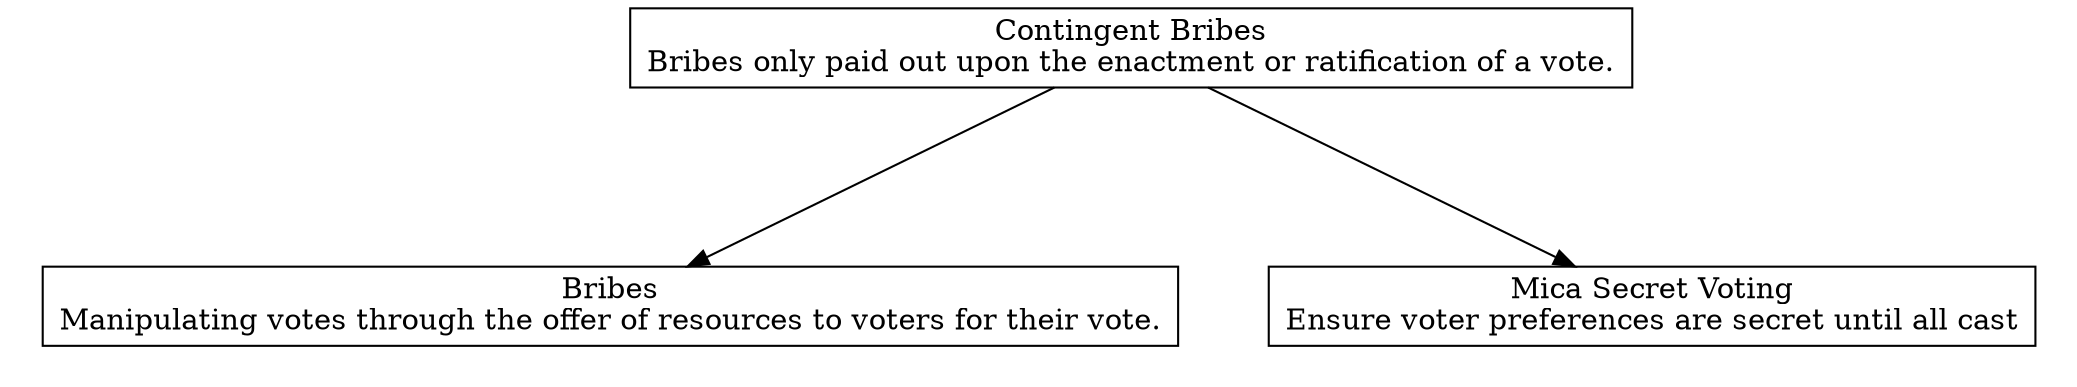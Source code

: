 digraph "" {
	graph [nodesep=0.6,
		rankdir=TB,
		ranksep=1.2
	];
	node [label="\N",
		shape=box
	];
	subgraph cluster_descendants {
		graph [rank=min,
			style=invis
		];
		"Mica Secret Voting"	[label="Mica Secret Voting\nEnsure voter preferences are secret until all cast"];
		Bribes	[label="Bribes\nManipulating votes through the offer of resources to voters for their vote."];
	}
	"Contingent Bribes"	[label="Contingent Bribes\nBribes only paid out upon the enactment or ratification of a vote."];
	"Contingent Bribes" -> "Mica Secret Voting";
	"Contingent Bribes" -> Bribes;
}
